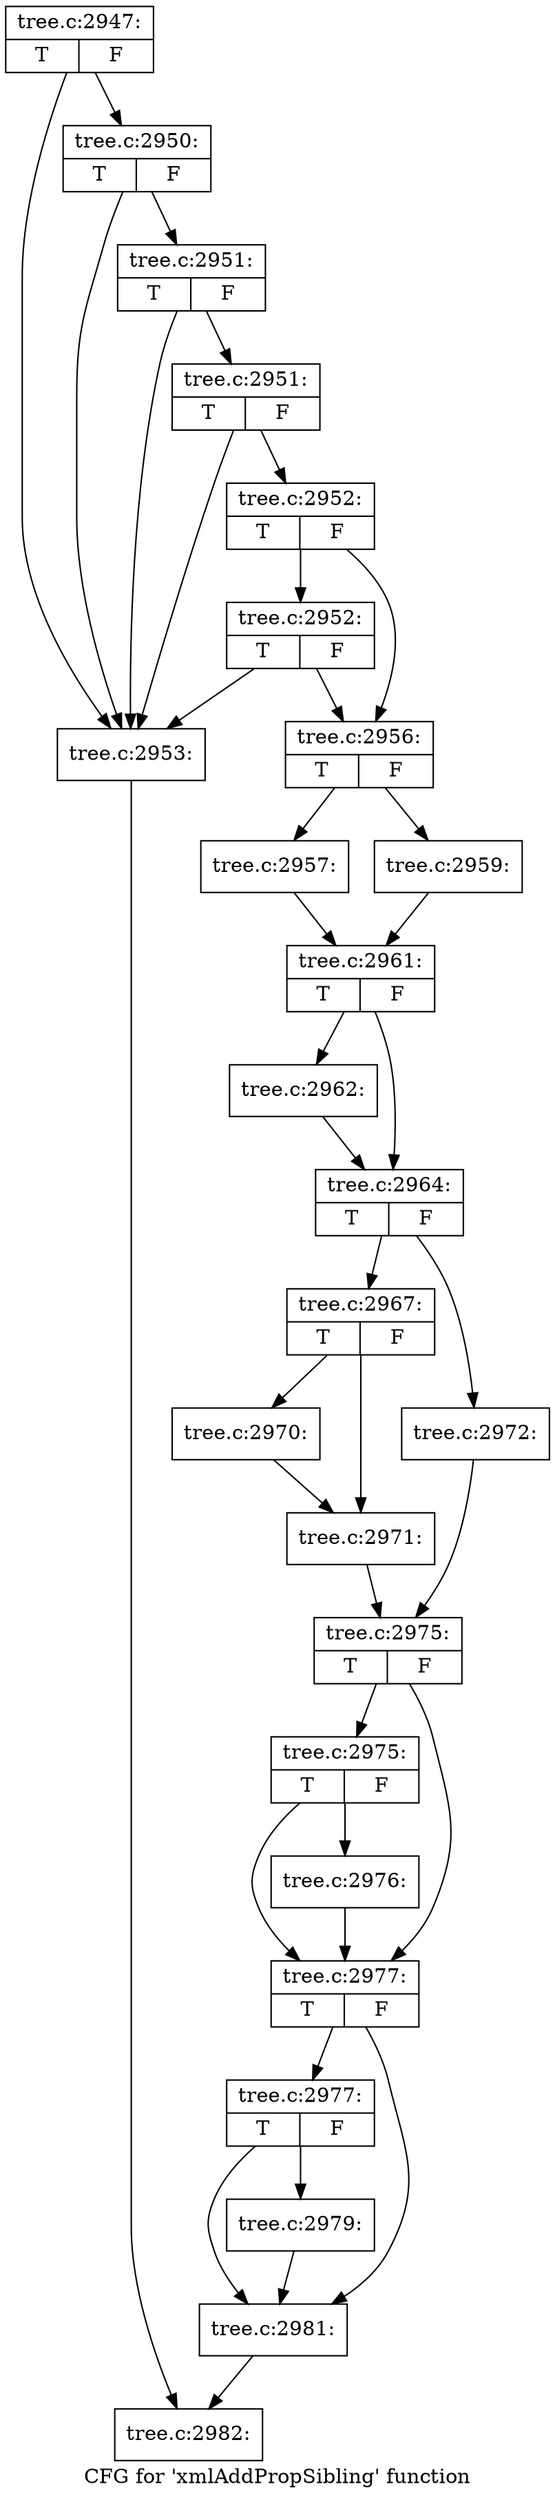 digraph "CFG for 'xmlAddPropSibling' function" {
	label="CFG for 'xmlAddPropSibling' function";

	Node0x47e7b20 [shape=record,label="{tree.c:2947:|{<s0>T|<s1>F}}"];
	Node0x47e7b20 -> Node0x47f6e70;
	Node0x47e7b20 -> Node0x47f7090;
	Node0x47f7090 [shape=record,label="{tree.c:2950:|{<s0>T|<s1>F}}"];
	Node0x47f7090 -> Node0x47f6e70;
	Node0x47f7090 -> Node0x47f7010;
	Node0x47f7010 [shape=record,label="{tree.c:2951:|{<s0>T|<s1>F}}"];
	Node0x47f7010 -> Node0x47f6e70;
	Node0x47f7010 -> Node0x47f6f90;
	Node0x47f6f90 [shape=record,label="{tree.c:2951:|{<s0>T|<s1>F}}"];
	Node0x47f6f90 -> Node0x47f6e70;
	Node0x47f6f90 -> Node0x47f6f10;
	Node0x47f6f10 [shape=record,label="{tree.c:2952:|{<s0>T|<s1>F}}"];
	Node0x47f6f10 -> Node0x47f7bd0;
	Node0x47f6f10 -> Node0x47f6ec0;
	Node0x47f7bd0 [shape=record,label="{tree.c:2952:|{<s0>T|<s1>F}}"];
	Node0x47f7bd0 -> Node0x47f6e70;
	Node0x47f7bd0 -> Node0x47f6ec0;
	Node0x47f6e70 [shape=record,label="{tree.c:2953:}"];
	Node0x47f6e70 -> Node0x47f6190;
	Node0x47f6ec0 [shape=record,label="{tree.c:2956:|{<s0>T|<s1>F}}"];
	Node0x47f6ec0 -> Node0x47f8360;
	Node0x47f6ec0 -> Node0x47f8400;
	Node0x47f8360 [shape=record,label="{tree.c:2957:}"];
	Node0x47f8360 -> Node0x47f83b0;
	Node0x47f8400 [shape=record,label="{tree.c:2959:}"];
	Node0x47f8400 -> Node0x47f83b0;
	Node0x47f83b0 [shape=record,label="{tree.c:2961:|{<s0>T|<s1>F}}"];
	Node0x47f83b0 -> Node0x47f96d0;
	Node0x47f83b0 -> Node0x47f9720;
	Node0x47f96d0 [shape=record,label="{tree.c:2962:}"];
	Node0x47f96d0 -> Node0x47f9720;
	Node0x47f9720 [shape=record,label="{tree.c:2964:|{<s0>T|<s1>F}}"];
	Node0x47f9720 -> Node0x47fa7c0;
	Node0x47f9720 -> Node0x47fa860;
	Node0x47fa7c0 [shape=record,label="{tree.c:2967:|{<s0>T|<s1>F}}"];
	Node0x47fa7c0 -> Node0x47fb230;
	Node0x47fa7c0 -> Node0x47fb280;
	Node0x47fb230 [shape=record,label="{tree.c:2970:}"];
	Node0x47fb230 -> Node0x47fb280;
	Node0x47fb280 [shape=record,label="{tree.c:2971:}"];
	Node0x47fb280 -> Node0x47fa810;
	Node0x47fa860 [shape=record,label="{tree.c:2972:}"];
	Node0x47fa860 -> Node0x47fa810;
	Node0x47fa810 [shape=record,label="{tree.c:2975:|{<s0>T|<s1>F}}"];
	Node0x47fa810 -> Node0x47fc2a0;
	Node0x47fa810 -> Node0x47fc250;
	Node0x47fc2a0 [shape=record,label="{tree.c:2975:|{<s0>T|<s1>F}}"];
	Node0x47fc2a0 -> Node0x47fc200;
	Node0x47fc2a0 -> Node0x47fc250;
	Node0x47fc200 [shape=record,label="{tree.c:2976:}"];
	Node0x47fc200 -> Node0x47fc250;
	Node0x47fc250 [shape=record,label="{tree.c:2977:|{<s0>T|<s1>F}}"];
	Node0x47fc250 -> Node0x47fcfb0;
	Node0x47fc250 -> Node0x47fcf60;
	Node0x47fcfb0 [shape=record,label="{tree.c:2977:|{<s0>T|<s1>F}}"];
	Node0x47fcfb0 -> Node0x47fcf10;
	Node0x47fcfb0 -> Node0x47fcf60;
	Node0x47fcf10 [shape=record,label="{tree.c:2979:}"];
	Node0x47fcf10 -> Node0x47fcf60;
	Node0x47fcf60 [shape=record,label="{tree.c:2981:}"];
	Node0x47fcf60 -> Node0x47f6190;
	Node0x47f6190 [shape=record,label="{tree.c:2982:}"];
}
